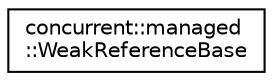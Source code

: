digraph "Graphical Class Hierarchy"
{
  edge [fontname="Helvetica",fontsize="10",labelfontname="Helvetica",labelfontsize="10"];
  node [fontname="Helvetica",fontsize="10",shape=record];
  rankdir="LR";
  Node1 [label="concurrent::managed\l::WeakReferenceBase",height=0.2,width=0.4,color="black", fillcolor="white", style="filled",URL="$classconcurrent_1_1managed_1_1_weak_reference_base.html"];
}
